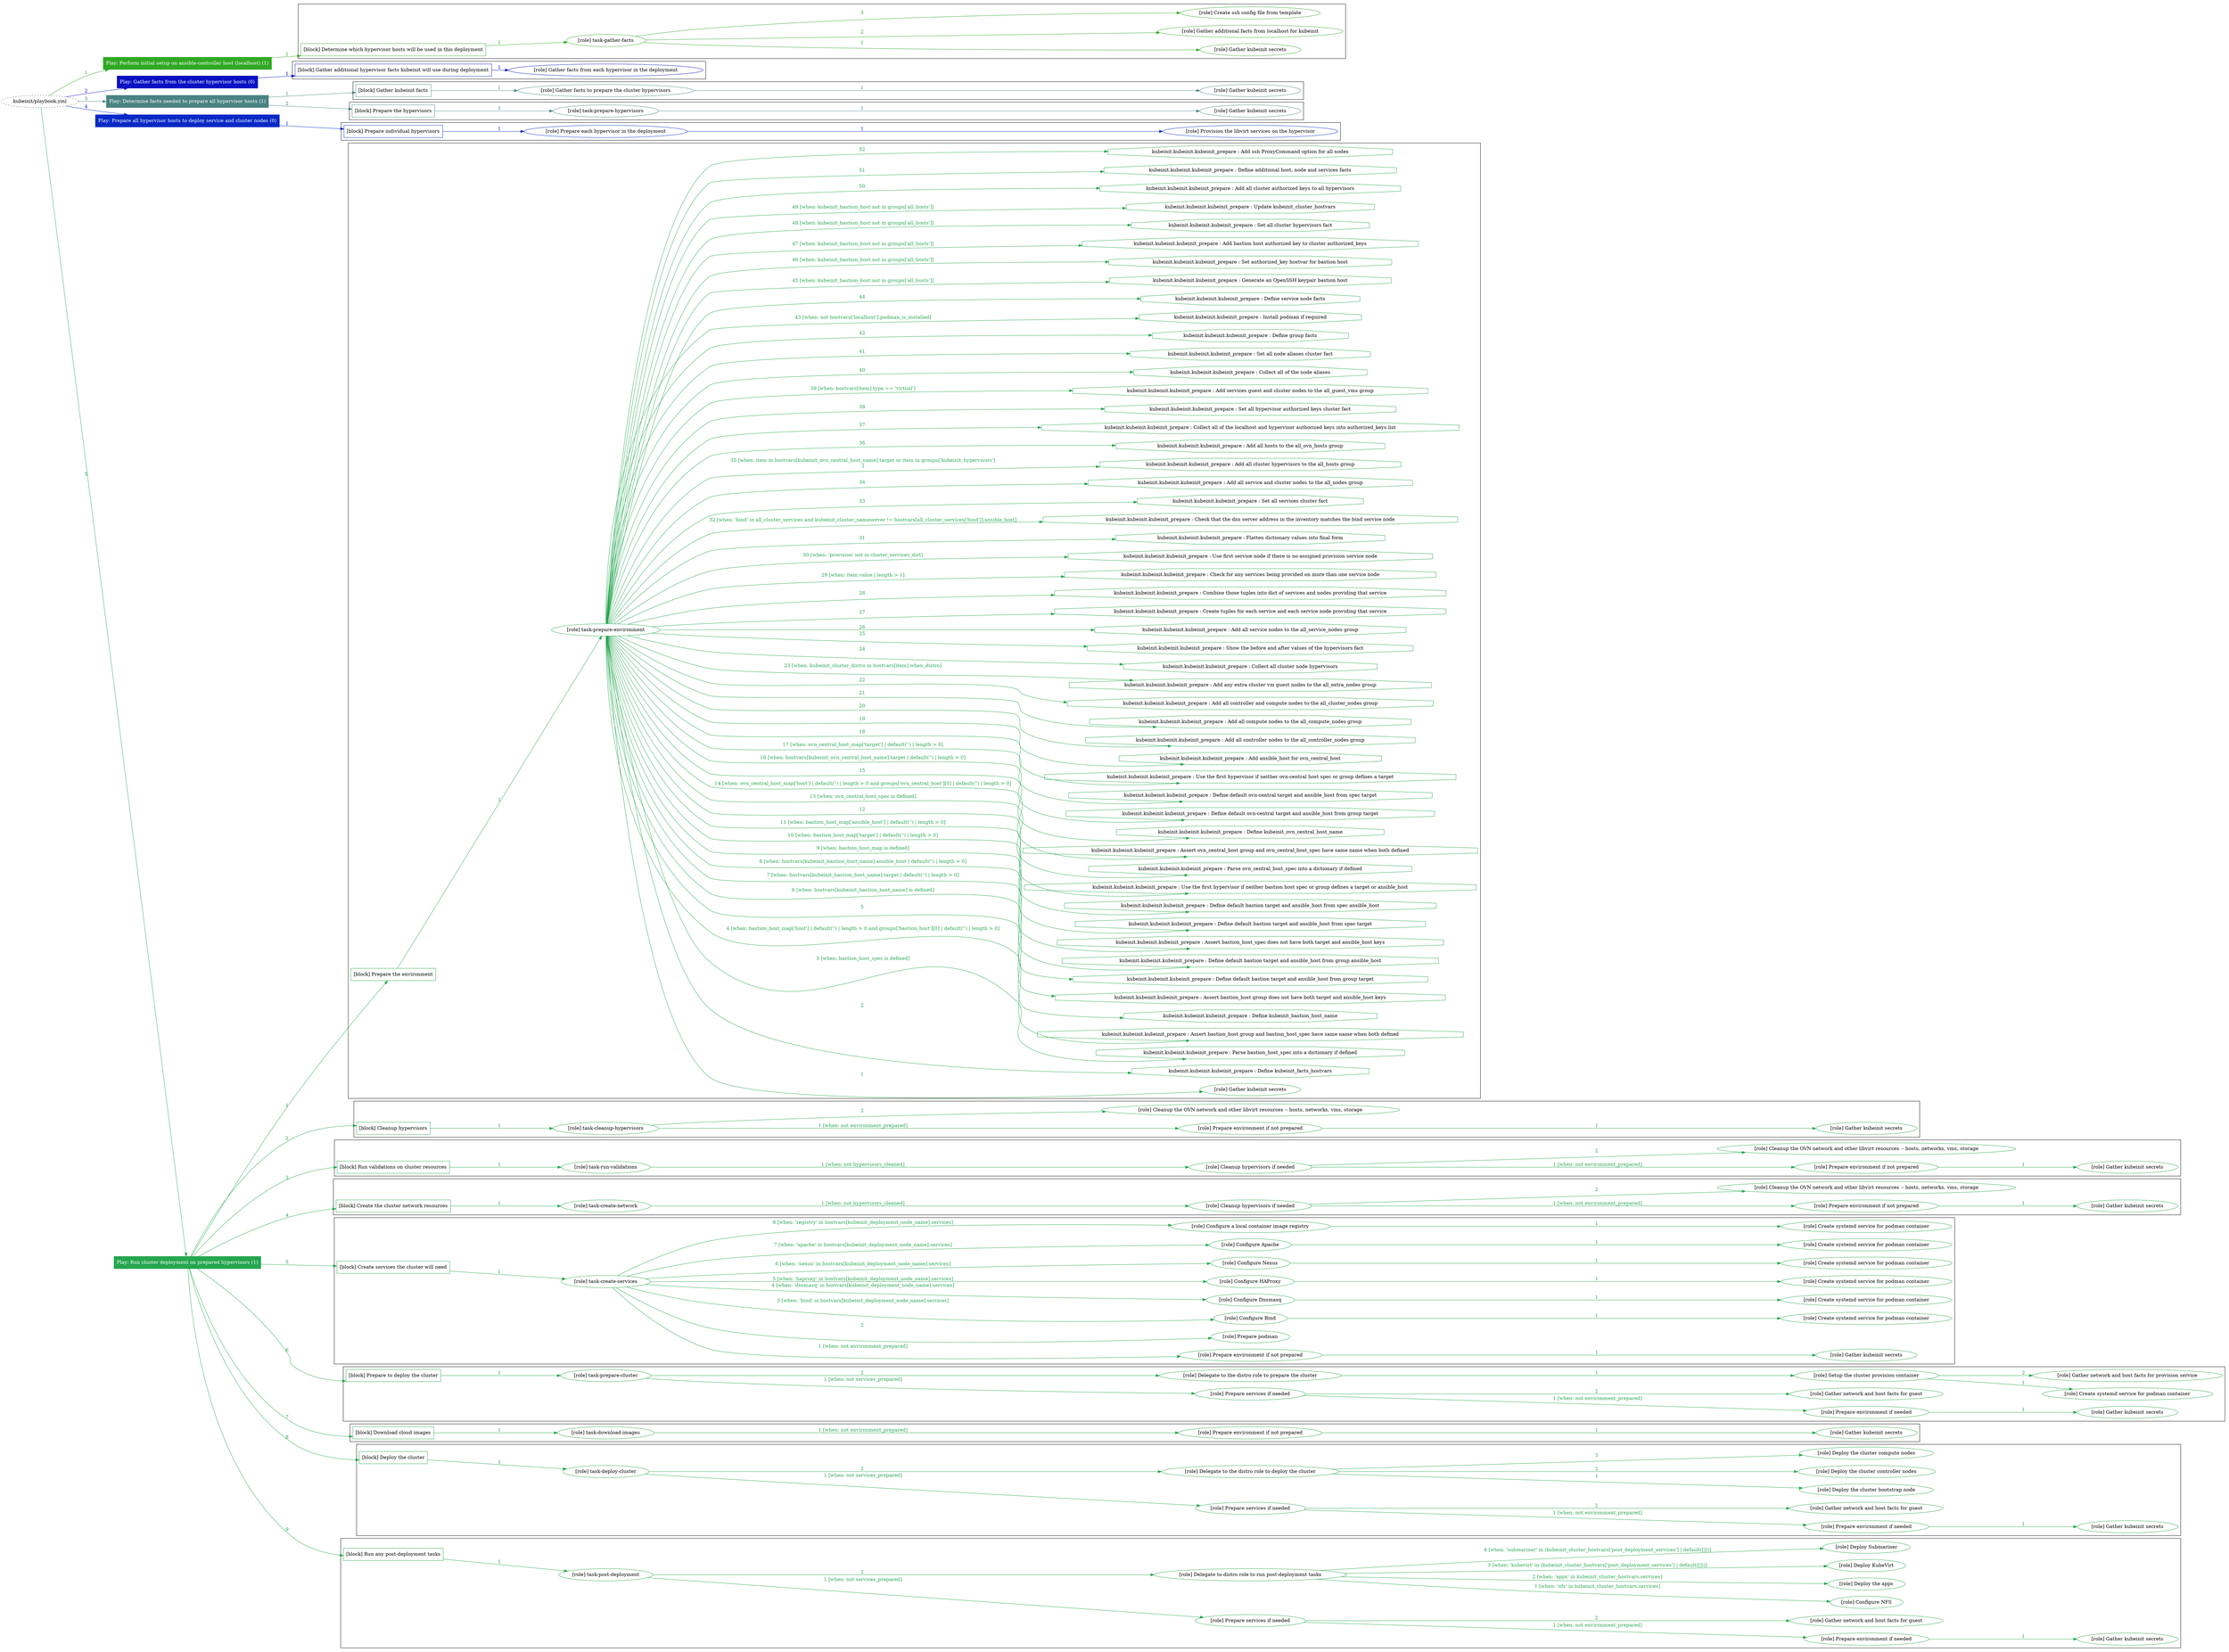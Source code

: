 digraph {
	graph [concentrate=true ordering=in rankdir=LR ratio=fill]
	edge [esep=5 sep=10]
	"kubeinit/playbook.yml" [URL="/home/runner/work/kubeinit/kubeinit/kubeinit/playbook.yml" id=playbook_094b04da style=dotted]
	"kubeinit/playbook.yml" -> play_ac64c72a [label="1 " color="#31a824" fontcolor="#31a824" id=edge_4f46d50e labeltooltip="1 " tooltip="1 "]
	subgraph "Play: Perform initial setup on ansible-controller host (localhost) (1)" {
		play_ac64c72a [label="Play: Perform initial setup on ansible-controller host (localhost) (1)" URL="/home/runner/work/kubeinit/kubeinit/kubeinit/playbook.yml" color="#31a824" fontcolor="#ffffff" id=play_ac64c72a shape=box style=filled tooltip=localhost]
		play_ac64c72a -> block_cba64332 [label=1 color="#31a824" fontcolor="#31a824" id=edge_78fb9b0d labeltooltip=1 tooltip=1]
		subgraph cluster_block_cba64332 {
			block_cba64332 [label="[block] Determine which hypervisor hosts will be used in this deployment" URL="/home/runner/work/kubeinit/kubeinit/kubeinit/playbook.yml" color="#31a824" id=block_cba64332 labeltooltip="Determine which hypervisor hosts will be used in this deployment" shape=box tooltip="Determine which hypervisor hosts will be used in this deployment"]
			block_cba64332 -> role_d2e2754e [label="1 " color="#31a824" fontcolor="#31a824" id=edge_2ee5ebfa labeltooltip="1 " tooltip="1 "]
			subgraph "task-gather-facts" {
				role_d2e2754e [label="[role] task-gather-facts" URL="/home/runner/work/kubeinit/kubeinit/kubeinit/playbook.yml" color="#31a824" id=role_d2e2754e tooltip="task-gather-facts"]
				role_d2e2754e -> role_f2b528e3 [label="1 " color="#31a824" fontcolor="#31a824" id=edge_13e21e2d labeltooltip="1 " tooltip="1 "]
				subgraph "Gather kubeinit secrets" {
					role_f2b528e3 [label="[role] Gather kubeinit secrets" URL="/home/runner/.ansible/collections/ansible_collections/kubeinit/kubeinit/roles/kubeinit_prepare/tasks/build_hypervisors_group.yml" color="#31a824" id=role_f2b528e3 tooltip="Gather kubeinit secrets"]
				}
				role_d2e2754e -> role_75efec12 [label="2 " color="#31a824" fontcolor="#31a824" id=edge_50cec309 labeltooltip="2 " tooltip="2 "]
				subgraph "Gather additional facts from localhost for kubeinit" {
					role_75efec12 [label="[role] Gather additional facts from localhost for kubeinit" URL="/home/runner/.ansible/collections/ansible_collections/kubeinit/kubeinit/roles/kubeinit_prepare/tasks/build_hypervisors_group.yml" color="#31a824" id=role_75efec12 tooltip="Gather additional facts from localhost for kubeinit"]
				}
				role_d2e2754e -> role_2607b779 [label="3 " color="#31a824" fontcolor="#31a824" id=edge_ddceb4aa labeltooltip="3 " tooltip="3 "]
				subgraph "Create ssh config file from template" {
					role_2607b779 [label="[role] Create ssh config file from template" URL="/home/runner/.ansible/collections/ansible_collections/kubeinit/kubeinit/roles/kubeinit_prepare/tasks/build_hypervisors_group.yml" color="#31a824" id=role_2607b779 tooltip="Create ssh config file from template"]
				}
			}
		}
	}
	"kubeinit/playbook.yml" -> play_a4b8ea7b [label="2 " color="#0a11c2" fontcolor="#0a11c2" id=edge_ca9ecf0a labeltooltip="2 " tooltip="2 "]
	subgraph "Play: Gather facts from the cluster hypervisor hosts (0)" {
		play_a4b8ea7b [label="Play: Gather facts from the cluster hypervisor hosts (0)" URL="/home/runner/work/kubeinit/kubeinit/kubeinit/playbook.yml" color="#0a11c2" fontcolor="#ffffff" id=play_a4b8ea7b shape=box style=filled tooltip="Play: Gather facts from the cluster hypervisor hosts (0)"]
		play_a4b8ea7b -> block_4412c4e2 [label=1 color="#0a11c2" fontcolor="#0a11c2" id=edge_cabe865e labeltooltip=1 tooltip=1]
		subgraph cluster_block_4412c4e2 {
			block_4412c4e2 [label="[block] Gather additional hypervisor facts kubeinit will use during deployment" URL="/home/runner/work/kubeinit/kubeinit/kubeinit/playbook.yml" color="#0a11c2" id=block_4412c4e2 labeltooltip="Gather additional hypervisor facts kubeinit will use during deployment" shape=box tooltip="Gather additional hypervisor facts kubeinit will use during deployment"]
			block_4412c4e2 -> role_cb9b633b [label="1 " color="#0a11c2" fontcolor="#0a11c2" id=edge_83cf5130 labeltooltip="1 " tooltip="1 "]
			subgraph "Gather facts from each hypervisor in the deployment" {
				role_cb9b633b [label="[role] Gather facts from each hypervisor in the deployment" URL="/home/runner/work/kubeinit/kubeinit/kubeinit/playbook.yml" color="#0a11c2" id=role_cb9b633b tooltip="Gather facts from each hypervisor in the deployment"]
			}
		}
	}
	"kubeinit/playbook.yml" -> play_35c38572 [label="3 " color="#498382" fontcolor="#498382" id=edge_5e3c1676 labeltooltip="3 " tooltip="3 "]
	subgraph "Play: Determine facts needed to prepare all hypervisor hosts (1)" {
		play_35c38572 [label="Play: Determine facts needed to prepare all hypervisor hosts (1)" URL="/home/runner/work/kubeinit/kubeinit/kubeinit/playbook.yml" color="#498382" fontcolor="#ffffff" id=play_35c38572 shape=box style=filled tooltip=localhost]
		play_35c38572 -> block_8bd1c815 [label=1 color="#498382" fontcolor="#498382" id=edge_daba9c5a labeltooltip=1 tooltip=1]
		subgraph cluster_block_8bd1c815 {
			block_8bd1c815 [label="[block] Gather kubeinit facts" URL="/home/runner/work/kubeinit/kubeinit/kubeinit/playbook.yml" color="#498382" id=block_8bd1c815 labeltooltip="Gather kubeinit facts" shape=box tooltip="Gather kubeinit facts"]
			block_8bd1c815 -> role_ada6858d [label="1 " color="#498382" fontcolor="#498382" id=edge_9868d553 labeltooltip="1 " tooltip="1 "]
			subgraph "Gather facts to prepare the cluster hypervisors" {
				role_ada6858d [label="[role] Gather facts to prepare the cluster hypervisors" URL="/home/runner/work/kubeinit/kubeinit/kubeinit/playbook.yml" color="#498382" id=role_ada6858d tooltip="Gather facts to prepare the cluster hypervisors"]
				role_ada6858d -> role_969636ad [label="1 " color="#498382" fontcolor="#498382" id=edge_ee93356b labeltooltip="1 " tooltip="1 "]
				subgraph "Gather kubeinit secrets" {
					role_969636ad [label="[role] Gather kubeinit secrets" URL="/home/runner/.ansible/collections/ansible_collections/kubeinit/kubeinit/roles/kubeinit_prepare/tasks/gather_kubeinit_facts.yml" color="#498382" id=role_969636ad tooltip="Gather kubeinit secrets"]
				}
			}
		}
		play_35c38572 -> block_35c42e7c [label=2 color="#498382" fontcolor="#498382" id=edge_7d8449ee labeltooltip=2 tooltip=2]
		subgraph cluster_block_35c42e7c {
			block_35c42e7c [label="[block] Prepare the hypervisors" URL="/home/runner/work/kubeinit/kubeinit/kubeinit/playbook.yml" color="#498382" id=block_35c42e7c labeltooltip="Prepare the hypervisors" shape=box tooltip="Prepare the hypervisors"]
			block_35c42e7c -> role_5a65e2bb [label="1 " color="#498382" fontcolor="#498382" id=edge_e02ddb63 labeltooltip="1 " tooltip="1 "]
			subgraph "task-prepare-hypervisors" {
				role_5a65e2bb [label="[role] task-prepare-hypervisors" URL="/home/runner/work/kubeinit/kubeinit/kubeinit/playbook.yml" color="#498382" id=role_5a65e2bb tooltip="task-prepare-hypervisors"]
				role_5a65e2bb -> role_e9e60b2c [label="1 " color="#498382" fontcolor="#498382" id=edge_d8b46925 labeltooltip="1 " tooltip="1 "]
				subgraph "Gather kubeinit secrets" {
					role_e9e60b2c [label="[role] Gather kubeinit secrets" URL="/home/runner/.ansible/collections/ansible_collections/kubeinit/kubeinit/roles/kubeinit_prepare/tasks/gather_kubeinit_facts.yml" color="#498382" id=role_e9e60b2c tooltip="Gather kubeinit secrets"]
				}
			}
		}
	}
	"kubeinit/playbook.yml" -> play_2f1eb782 [label="4 " color="#0729c5" fontcolor="#0729c5" id=edge_1ff2e314 labeltooltip="4 " tooltip="4 "]
	subgraph "Play: Prepare all hypervisor hosts to deploy service and cluster nodes (0)" {
		play_2f1eb782 [label="Play: Prepare all hypervisor hosts to deploy service and cluster nodes (0)" URL="/home/runner/work/kubeinit/kubeinit/kubeinit/playbook.yml" color="#0729c5" fontcolor="#ffffff" id=play_2f1eb782 shape=box style=filled tooltip="Play: Prepare all hypervisor hosts to deploy service and cluster nodes (0)"]
		play_2f1eb782 -> block_d59bd8d7 [label=1 color="#0729c5" fontcolor="#0729c5" id=edge_18648303 labeltooltip=1 tooltip=1]
		subgraph cluster_block_d59bd8d7 {
			block_d59bd8d7 [label="[block] Prepare individual hypervisors" URL="/home/runner/work/kubeinit/kubeinit/kubeinit/playbook.yml" color="#0729c5" id=block_d59bd8d7 labeltooltip="Prepare individual hypervisors" shape=box tooltip="Prepare individual hypervisors"]
			block_d59bd8d7 -> role_8ddca8d3 [label="1 " color="#0729c5" fontcolor="#0729c5" id=edge_21019f0d labeltooltip="1 " tooltip="1 "]
			subgraph "Prepare each hypervisor in the deployment" {
				role_8ddca8d3 [label="[role] Prepare each hypervisor in the deployment" URL="/home/runner/work/kubeinit/kubeinit/kubeinit/playbook.yml" color="#0729c5" id=role_8ddca8d3 tooltip="Prepare each hypervisor in the deployment"]
				role_8ddca8d3 -> role_5e67b963 [label="1 " color="#0729c5" fontcolor="#0729c5" id=edge_b09f31ee labeltooltip="1 " tooltip="1 "]
				subgraph "Provision the libvirt services on the hypervisor" {
					role_5e67b963 [label="[role] Provision the libvirt services on the hypervisor" URL="/home/runner/.ansible/collections/ansible_collections/kubeinit/kubeinit/roles/kubeinit_prepare/tasks/prepare_hypervisor.yml" color="#0729c5" id=role_5e67b963 tooltip="Provision the libvirt services on the hypervisor"]
				}
			}
		}
	}
	"kubeinit/playbook.yml" -> play_a380da9a [label="5 " color="#26a64f" fontcolor="#26a64f" id=edge_040dacf0 labeltooltip="5 " tooltip="5 "]
	subgraph "Play: Run cluster deployment on prepared hypervisors (1)" {
		play_a380da9a [label="Play: Run cluster deployment on prepared hypervisors (1)" URL="/home/runner/work/kubeinit/kubeinit/kubeinit/playbook.yml" color="#26a64f" fontcolor="#ffffff" id=play_a380da9a shape=box style=filled tooltip=localhost]
		play_a380da9a -> block_249a7e48 [label=1 color="#26a64f" fontcolor="#26a64f" id=edge_e1682206 labeltooltip=1 tooltip=1]
		subgraph cluster_block_249a7e48 {
			block_249a7e48 [label="[block] Prepare the environment" URL="/home/runner/work/kubeinit/kubeinit/kubeinit/playbook.yml" color="#26a64f" id=block_249a7e48 labeltooltip="Prepare the environment" shape=box tooltip="Prepare the environment"]
			block_249a7e48 -> role_ed388fd7 [label="1 " color="#26a64f" fontcolor="#26a64f" id=edge_836fb7d3 labeltooltip="1 " tooltip="1 "]
			subgraph "task-prepare-environment" {
				role_ed388fd7 [label="[role] task-prepare-environment" URL="/home/runner/work/kubeinit/kubeinit/kubeinit/playbook.yml" color="#26a64f" id=role_ed388fd7 tooltip="task-prepare-environment"]
				role_ed388fd7 -> role_c88645b0 [label="1 " color="#26a64f" fontcolor="#26a64f" id=edge_661bbda9 labeltooltip="1 " tooltip="1 "]
				subgraph "Gather kubeinit secrets" {
					role_c88645b0 [label="[role] Gather kubeinit secrets" URL="/home/runner/.ansible/collections/ansible_collections/kubeinit/kubeinit/roles/kubeinit_prepare/tasks/gather_kubeinit_facts.yml" color="#26a64f" id=role_c88645b0 tooltip="Gather kubeinit secrets"]
				}
				task_b0edf48b [label="kubeinit.kubeinit.kubeinit_prepare : Define kubeinit_facts_hostvars" URL="/home/runner/.ansible/collections/ansible_collections/kubeinit/kubeinit/roles/kubeinit_prepare/tasks/main.yml" color="#26a64f" id=task_b0edf48b shape=octagon tooltip="kubeinit.kubeinit.kubeinit_prepare : Define kubeinit_facts_hostvars"]
				role_ed388fd7 -> task_b0edf48b [label="2 " color="#26a64f" fontcolor="#26a64f" id=edge_762a9f4b labeltooltip="2 " tooltip="2 "]
				task_2ecfa200 [label="kubeinit.kubeinit.kubeinit_prepare : Parse bastion_host_spec into a dictionary if defined" URL="/home/runner/.ansible/collections/ansible_collections/kubeinit/kubeinit/roles/kubeinit_prepare/tasks/main.yml" color="#26a64f" id=task_2ecfa200 shape=octagon tooltip="kubeinit.kubeinit.kubeinit_prepare : Parse bastion_host_spec into a dictionary if defined"]
				role_ed388fd7 -> task_2ecfa200 [label="3 [when: bastion_host_spec is defined]" color="#26a64f" fontcolor="#26a64f" id=edge_6e9258c5 labeltooltip="3 [when: bastion_host_spec is defined]" tooltip="3 [when: bastion_host_spec is defined]"]
				task_b08c3a07 [label="kubeinit.kubeinit.kubeinit_prepare : Assert bastion_host group and bastion_host_spec have same name when both defined" URL="/home/runner/.ansible/collections/ansible_collections/kubeinit/kubeinit/roles/kubeinit_prepare/tasks/main.yml" color="#26a64f" id=task_b08c3a07 shape=octagon tooltip="kubeinit.kubeinit.kubeinit_prepare : Assert bastion_host group and bastion_host_spec have same name when both defined"]
				role_ed388fd7 -> task_b08c3a07 [label="4 [when: bastion_host_map['host'] | default('') | length > 0 and groups['bastion_host'][0] | default('') | length > 0]" color="#26a64f" fontcolor="#26a64f" id=edge_7a92beb6 labeltooltip="4 [when: bastion_host_map['host'] | default('') | length > 0 and groups['bastion_host'][0] | default('') | length > 0]" tooltip="4 [when: bastion_host_map['host'] | default('') | length > 0 and groups['bastion_host'][0] | default('') | length > 0]"]
				task_6038c3e6 [label="kubeinit.kubeinit.kubeinit_prepare : Define kubeinit_bastion_host_name" URL="/home/runner/.ansible/collections/ansible_collections/kubeinit/kubeinit/roles/kubeinit_prepare/tasks/main.yml" color="#26a64f" id=task_6038c3e6 shape=octagon tooltip="kubeinit.kubeinit.kubeinit_prepare : Define kubeinit_bastion_host_name"]
				role_ed388fd7 -> task_6038c3e6 [label="5 " color="#26a64f" fontcolor="#26a64f" id=edge_3408238c labeltooltip="5 " tooltip="5 "]
				task_ba390269 [label="kubeinit.kubeinit.kubeinit_prepare : Assert bastion_host group does not have both target and ansible_host keys" URL="/home/runner/.ansible/collections/ansible_collections/kubeinit/kubeinit/roles/kubeinit_prepare/tasks/main.yml" color="#26a64f" id=task_ba390269 shape=octagon tooltip="kubeinit.kubeinit.kubeinit_prepare : Assert bastion_host group does not have both target and ansible_host keys"]
				role_ed388fd7 -> task_ba390269 [label="6 [when: hostvars[kubeinit_bastion_host_name] is defined]" color="#26a64f" fontcolor="#26a64f" id=edge_201db14f labeltooltip="6 [when: hostvars[kubeinit_bastion_host_name] is defined]" tooltip="6 [when: hostvars[kubeinit_bastion_host_name] is defined]"]
				task_15a986eb [label="kubeinit.kubeinit.kubeinit_prepare : Define default bastion target and ansible_host from group target" URL="/home/runner/.ansible/collections/ansible_collections/kubeinit/kubeinit/roles/kubeinit_prepare/tasks/main.yml" color="#26a64f" id=task_15a986eb shape=octagon tooltip="kubeinit.kubeinit.kubeinit_prepare : Define default bastion target and ansible_host from group target"]
				role_ed388fd7 -> task_15a986eb [label="7 [when: hostvars[kubeinit_bastion_host_name].target | default('') | length > 0]" color="#26a64f" fontcolor="#26a64f" id=edge_cb28e247 labeltooltip="7 [when: hostvars[kubeinit_bastion_host_name].target | default('') | length > 0]" tooltip="7 [when: hostvars[kubeinit_bastion_host_name].target | default('') | length > 0]"]
				task_825f83a3 [label="kubeinit.kubeinit.kubeinit_prepare : Define default bastion target and ansible_host from group ansible_host" URL="/home/runner/.ansible/collections/ansible_collections/kubeinit/kubeinit/roles/kubeinit_prepare/tasks/main.yml" color="#26a64f" id=task_825f83a3 shape=octagon tooltip="kubeinit.kubeinit.kubeinit_prepare : Define default bastion target and ansible_host from group ansible_host"]
				role_ed388fd7 -> task_825f83a3 [label="8 [when: hostvars[kubeinit_bastion_host_name].ansible_host | default('') | length > 0]" color="#26a64f" fontcolor="#26a64f" id=edge_ae7c1e8c labeltooltip="8 [when: hostvars[kubeinit_bastion_host_name].ansible_host | default('') | length > 0]" tooltip="8 [when: hostvars[kubeinit_bastion_host_name].ansible_host | default('') | length > 0]"]
				task_242b1779 [label="kubeinit.kubeinit.kubeinit_prepare : Assert bastion_host_spec does not have both target and ansible_host keys" URL="/home/runner/.ansible/collections/ansible_collections/kubeinit/kubeinit/roles/kubeinit_prepare/tasks/main.yml" color="#26a64f" id=task_242b1779 shape=octagon tooltip="kubeinit.kubeinit.kubeinit_prepare : Assert bastion_host_spec does not have both target and ansible_host keys"]
				role_ed388fd7 -> task_242b1779 [label="9 [when: bastion_host_map is defined]" color="#26a64f" fontcolor="#26a64f" id=edge_8725af47 labeltooltip="9 [when: bastion_host_map is defined]" tooltip="9 [when: bastion_host_map is defined]"]
				task_fa7517bf [label="kubeinit.kubeinit.kubeinit_prepare : Define default bastion target and ansible_host from spec target" URL="/home/runner/.ansible/collections/ansible_collections/kubeinit/kubeinit/roles/kubeinit_prepare/tasks/main.yml" color="#26a64f" id=task_fa7517bf shape=octagon tooltip="kubeinit.kubeinit.kubeinit_prepare : Define default bastion target and ansible_host from spec target"]
				role_ed388fd7 -> task_fa7517bf [label="10 [when: bastion_host_map['target'] | default('') | length > 0]" color="#26a64f" fontcolor="#26a64f" id=edge_45e80281 labeltooltip="10 [when: bastion_host_map['target'] | default('') | length > 0]" tooltip="10 [when: bastion_host_map['target'] | default('') | length > 0]"]
				task_019056c3 [label="kubeinit.kubeinit.kubeinit_prepare : Define default bastion target and ansible_host from spec ansible_host" URL="/home/runner/.ansible/collections/ansible_collections/kubeinit/kubeinit/roles/kubeinit_prepare/tasks/main.yml" color="#26a64f" id=task_019056c3 shape=octagon tooltip="kubeinit.kubeinit.kubeinit_prepare : Define default bastion target and ansible_host from spec ansible_host"]
				role_ed388fd7 -> task_019056c3 [label="11 [when: bastion_host_map['ansible_host'] | default('') | length > 0]" color="#26a64f" fontcolor="#26a64f" id=edge_0c3cd3f2 labeltooltip="11 [when: bastion_host_map['ansible_host'] | default('') | length > 0]" tooltip="11 [when: bastion_host_map['ansible_host'] | default('') | length > 0]"]
				task_ad42934a [label="kubeinit.kubeinit.kubeinit_prepare : Use the first hypervisor if neither bastion host spec or group defines a target or ansible_host" URL="/home/runner/.ansible/collections/ansible_collections/kubeinit/kubeinit/roles/kubeinit_prepare/tasks/main.yml" color="#26a64f" id=task_ad42934a shape=octagon tooltip="kubeinit.kubeinit.kubeinit_prepare : Use the first hypervisor if neither bastion host spec or group defines a target or ansible_host"]
				role_ed388fd7 -> task_ad42934a [label="12 " color="#26a64f" fontcolor="#26a64f" id=edge_f4a65219 labeltooltip="12 " tooltip="12 "]
				task_2303bb47 [label="kubeinit.kubeinit.kubeinit_prepare : Parse ovn_central_host_spec into a dictionary if defined" URL="/home/runner/.ansible/collections/ansible_collections/kubeinit/kubeinit/roles/kubeinit_prepare/tasks/main.yml" color="#26a64f" id=task_2303bb47 shape=octagon tooltip="kubeinit.kubeinit.kubeinit_prepare : Parse ovn_central_host_spec into a dictionary if defined"]
				role_ed388fd7 -> task_2303bb47 [label="13 [when: ovn_central_host_spec is defined]" color="#26a64f" fontcolor="#26a64f" id=edge_64a263d2 labeltooltip="13 [when: ovn_central_host_spec is defined]" tooltip="13 [when: ovn_central_host_spec is defined]"]
				task_1a19b1da [label="kubeinit.kubeinit.kubeinit_prepare : Assert ovn_central_host group and ovn_central_host_spec have same name when both defined" URL="/home/runner/.ansible/collections/ansible_collections/kubeinit/kubeinit/roles/kubeinit_prepare/tasks/main.yml" color="#26a64f" id=task_1a19b1da shape=octagon tooltip="kubeinit.kubeinit.kubeinit_prepare : Assert ovn_central_host group and ovn_central_host_spec have same name when both defined"]
				role_ed388fd7 -> task_1a19b1da [label="14 [when: ovn_central_host_map['host'] | default('') | length > 0 and groups['ovn_central_host'][0] | default('') | length > 0]" color="#26a64f" fontcolor="#26a64f" id=edge_5feadfe1 labeltooltip="14 [when: ovn_central_host_map['host'] | default('') | length > 0 and groups['ovn_central_host'][0] | default('') | length > 0]" tooltip="14 [when: ovn_central_host_map['host'] | default('') | length > 0 and groups['ovn_central_host'][0] | default('') | length > 0]"]
				task_53813d50 [label="kubeinit.kubeinit.kubeinit_prepare : Define kubeinit_ovn_central_host_name" URL="/home/runner/.ansible/collections/ansible_collections/kubeinit/kubeinit/roles/kubeinit_prepare/tasks/main.yml" color="#26a64f" id=task_53813d50 shape=octagon tooltip="kubeinit.kubeinit.kubeinit_prepare : Define kubeinit_ovn_central_host_name"]
				role_ed388fd7 -> task_53813d50 [label="15 " color="#26a64f" fontcolor="#26a64f" id=edge_b54bd53d labeltooltip="15 " tooltip="15 "]
				task_ddfb3622 [label="kubeinit.kubeinit.kubeinit_prepare : Define default ovn-central target and ansible_host from group target" URL="/home/runner/.ansible/collections/ansible_collections/kubeinit/kubeinit/roles/kubeinit_prepare/tasks/main.yml" color="#26a64f" id=task_ddfb3622 shape=octagon tooltip="kubeinit.kubeinit.kubeinit_prepare : Define default ovn-central target and ansible_host from group target"]
				role_ed388fd7 -> task_ddfb3622 [label="16 [when: hostvars[kubeinit_ovn_central_host_name].target | default('') | length > 0]" color="#26a64f" fontcolor="#26a64f" id=edge_511fac28 labeltooltip="16 [when: hostvars[kubeinit_ovn_central_host_name].target | default('') | length > 0]" tooltip="16 [when: hostvars[kubeinit_ovn_central_host_name].target | default('') | length > 0]"]
				task_545645d8 [label="kubeinit.kubeinit.kubeinit_prepare : Define default ovn-central target and ansible_host from spec target" URL="/home/runner/.ansible/collections/ansible_collections/kubeinit/kubeinit/roles/kubeinit_prepare/tasks/main.yml" color="#26a64f" id=task_545645d8 shape=octagon tooltip="kubeinit.kubeinit.kubeinit_prepare : Define default ovn-central target and ansible_host from spec target"]
				role_ed388fd7 -> task_545645d8 [label="17 [when: ovn_central_host_map['target'] | default('') | length > 0]" color="#26a64f" fontcolor="#26a64f" id=edge_470424ee labeltooltip="17 [when: ovn_central_host_map['target'] | default('') | length > 0]" tooltip="17 [when: ovn_central_host_map['target'] | default('') | length > 0]"]
				task_22676250 [label="kubeinit.kubeinit.kubeinit_prepare : Use the first hypervisor if neither ovn-central host spec or group defines a target" URL="/home/runner/.ansible/collections/ansible_collections/kubeinit/kubeinit/roles/kubeinit_prepare/tasks/main.yml" color="#26a64f" id=task_22676250 shape=octagon tooltip="kubeinit.kubeinit.kubeinit_prepare : Use the first hypervisor if neither ovn-central host spec or group defines a target"]
				role_ed388fd7 -> task_22676250 [label="18 " color="#26a64f" fontcolor="#26a64f" id=edge_6e85bb35 labeltooltip="18 " tooltip="18 "]
				task_f64d26be [label="kubeinit.kubeinit.kubeinit_prepare : Add ansible_host for ovn_central_host" URL="/home/runner/.ansible/collections/ansible_collections/kubeinit/kubeinit/roles/kubeinit_prepare/tasks/main.yml" color="#26a64f" id=task_f64d26be shape=octagon tooltip="kubeinit.kubeinit.kubeinit_prepare : Add ansible_host for ovn_central_host"]
				role_ed388fd7 -> task_f64d26be [label="19 " color="#26a64f" fontcolor="#26a64f" id=edge_5b073b7d labeltooltip="19 " tooltip="19 "]
				task_d0a3a825 [label="kubeinit.kubeinit.kubeinit_prepare : Add all controller nodes to the all_controller_nodes group" URL="/home/runner/.ansible/collections/ansible_collections/kubeinit/kubeinit/roles/kubeinit_prepare/tasks/prepare_groups.yml" color="#26a64f" id=task_d0a3a825 shape=octagon tooltip="kubeinit.kubeinit.kubeinit_prepare : Add all controller nodes to the all_controller_nodes group"]
				role_ed388fd7 -> task_d0a3a825 [label="20 " color="#26a64f" fontcolor="#26a64f" id=edge_9a647f5f labeltooltip="20 " tooltip="20 "]
				task_ea69d3fd [label="kubeinit.kubeinit.kubeinit_prepare : Add all compute nodes to the all_compute_nodes group" URL="/home/runner/.ansible/collections/ansible_collections/kubeinit/kubeinit/roles/kubeinit_prepare/tasks/prepare_groups.yml" color="#26a64f" id=task_ea69d3fd shape=octagon tooltip="kubeinit.kubeinit.kubeinit_prepare : Add all compute nodes to the all_compute_nodes group"]
				role_ed388fd7 -> task_ea69d3fd [label="21 " color="#26a64f" fontcolor="#26a64f" id=edge_10b79448 labeltooltip="21 " tooltip="21 "]
				task_66364cdd [label="kubeinit.kubeinit.kubeinit_prepare : Add all controller and compute nodes to the all_cluster_nodes group" URL="/home/runner/.ansible/collections/ansible_collections/kubeinit/kubeinit/roles/kubeinit_prepare/tasks/prepare_groups.yml" color="#26a64f" id=task_66364cdd shape=octagon tooltip="kubeinit.kubeinit.kubeinit_prepare : Add all controller and compute nodes to the all_cluster_nodes group"]
				role_ed388fd7 -> task_66364cdd [label="22 " color="#26a64f" fontcolor="#26a64f" id=edge_f7b93e50 labeltooltip="22 " tooltip="22 "]
				task_805c34a8 [label="kubeinit.kubeinit.kubeinit_prepare : Add any extra cluster vm guest nodes to the all_extra_nodes group" URL="/home/runner/.ansible/collections/ansible_collections/kubeinit/kubeinit/roles/kubeinit_prepare/tasks/prepare_groups.yml" color="#26a64f" id=task_805c34a8 shape=octagon tooltip="kubeinit.kubeinit.kubeinit_prepare : Add any extra cluster vm guest nodes to the all_extra_nodes group"]
				role_ed388fd7 -> task_805c34a8 [label="23 [when: kubeinit_cluster_distro in hostvars[item].when_distro]" color="#26a64f" fontcolor="#26a64f" id=edge_25397fb2 labeltooltip="23 [when: kubeinit_cluster_distro in hostvars[item].when_distro]" tooltip="23 [when: kubeinit_cluster_distro in hostvars[item].when_distro]"]
				task_313a5666 [label="kubeinit.kubeinit.kubeinit_prepare : Collect all cluster node hypervisors" URL="/home/runner/.ansible/collections/ansible_collections/kubeinit/kubeinit/roles/kubeinit_prepare/tasks/prepare_groups.yml" color="#26a64f" id=task_313a5666 shape=octagon tooltip="kubeinit.kubeinit.kubeinit_prepare : Collect all cluster node hypervisors"]
				role_ed388fd7 -> task_313a5666 [label="24 " color="#26a64f" fontcolor="#26a64f" id=edge_aa1f3508 labeltooltip="24 " tooltip="24 "]
				task_78a3f215 [label="kubeinit.kubeinit.kubeinit_prepare : Show the before and after values of the hypervisors fact" URL="/home/runner/.ansible/collections/ansible_collections/kubeinit/kubeinit/roles/kubeinit_prepare/tasks/prepare_groups.yml" color="#26a64f" id=task_78a3f215 shape=octagon tooltip="kubeinit.kubeinit.kubeinit_prepare : Show the before and after values of the hypervisors fact"]
				role_ed388fd7 -> task_78a3f215 [label="25 " color="#26a64f" fontcolor="#26a64f" id=edge_667ae0b3 labeltooltip="25 " tooltip="25 "]
				task_43432b8a [label="kubeinit.kubeinit.kubeinit_prepare : Add all service nodes to the all_service_nodes group" URL="/home/runner/.ansible/collections/ansible_collections/kubeinit/kubeinit/roles/kubeinit_prepare/tasks/prepare_groups.yml" color="#26a64f" id=task_43432b8a shape=octagon tooltip="kubeinit.kubeinit.kubeinit_prepare : Add all service nodes to the all_service_nodes group"]
				role_ed388fd7 -> task_43432b8a [label="26 " color="#26a64f" fontcolor="#26a64f" id=edge_dde6c7dc labeltooltip="26 " tooltip="26 "]
				task_167c1373 [label="kubeinit.kubeinit.kubeinit_prepare : Create tuples for each service and each service node providing that service" URL="/home/runner/.ansible/collections/ansible_collections/kubeinit/kubeinit/roles/kubeinit_prepare/tasks/prepare_groups.yml" color="#26a64f" id=task_167c1373 shape=octagon tooltip="kubeinit.kubeinit.kubeinit_prepare : Create tuples for each service and each service node providing that service"]
				role_ed388fd7 -> task_167c1373 [label="27 " color="#26a64f" fontcolor="#26a64f" id=edge_ec7c942a labeltooltip="27 " tooltip="27 "]
				task_5f237050 [label="kubeinit.kubeinit.kubeinit_prepare : Combine those tuples into dict of services and nodes providing that service" URL="/home/runner/.ansible/collections/ansible_collections/kubeinit/kubeinit/roles/kubeinit_prepare/tasks/prepare_groups.yml" color="#26a64f" id=task_5f237050 shape=octagon tooltip="kubeinit.kubeinit.kubeinit_prepare : Combine those tuples into dict of services and nodes providing that service"]
				role_ed388fd7 -> task_5f237050 [label="28 " color="#26a64f" fontcolor="#26a64f" id=edge_ba20a958 labeltooltip="28 " tooltip="28 "]
				task_957c61ca [label="kubeinit.kubeinit.kubeinit_prepare : Check for any services being provided on more than one service node" URL="/home/runner/.ansible/collections/ansible_collections/kubeinit/kubeinit/roles/kubeinit_prepare/tasks/prepare_groups.yml" color="#26a64f" id=task_957c61ca shape=octagon tooltip="kubeinit.kubeinit.kubeinit_prepare : Check for any services being provided on more than one service node"]
				role_ed388fd7 -> task_957c61ca [label="29 [when: item.value | length > 1]" color="#26a64f" fontcolor="#26a64f" id=edge_489b0649 labeltooltip="29 [when: item.value | length > 1]" tooltip="29 [when: item.value | length > 1]"]
				task_1e144dfa [label="kubeinit.kubeinit.kubeinit_prepare : Use first service node if there is no assigned provision service node" URL="/home/runner/.ansible/collections/ansible_collections/kubeinit/kubeinit/roles/kubeinit_prepare/tasks/prepare_groups.yml" color="#26a64f" id=task_1e144dfa shape=octagon tooltip="kubeinit.kubeinit.kubeinit_prepare : Use first service node if there is no assigned provision service node"]
				role_ed388fd7 -> task_1e144dfa [label="30 [when: 'provision' not in cluster_services_dict]" color="#26a64f" fontcolor="#26a64f" id=edge_0abf67db labeltooltip="30 [when: 'provision' not in cluster_services_dict]" tooltip="30 [when: 'provision' not in cluster_services_dict]"]
				task_168e6e43 [label="kubeinit.kubeinit.kubeinit_prepare : Flatten dictionary values into final form" URL="/home/runner/.ansible/collections/ansible_collections/kubeinit/kubeinit/roles/kubeinit_prepare/tasks/prepare_groups.yml" color="#26a64f" id=task_168e6e43 shape=octagon tooltip="kubeinit.kubeinit.kubeinit_prepare : Flatten dictionary values into final form"]
				role_ed388fd7 -> task_168e6e43 [label="31 " color="#26a64f" fontcolor="#26a64f" id=edge_4d8811c0 labeltooltip="31 " tooltip="31 "]
				task_b030bc26 [label="kubeinit.kubeinit.kubeinit_prepare : Check that the dns server address in the inventory matches the bind service node" URL="/home/runner/.ansible/collections/ansible_collections/kubeinit/kubeinit/roles/kubeinit_prepare/tasks/prepare_groups.yml" color="#26a64f" id=task_b030bc26 shape=octagon tooltip="kubeinit.kubeinit.kubeinit_prepare : Check that the dns server address in the inventory matches the bind service node"]
				role_ed388fd7 -> task_b030bc26 [label="32 [when: 'bind' in all_cluster_services and kubeinit_cluster_nameserver != hostvars[all_cluster_services['bind']].ansible_host]" color="#26a64f" fontcolor="#26a64f" id=edge_facafab7 labeltooltip="32 [when: 'bind' in all_cluster_services and kubeinit_cluster_nameserver != hostvars[all_cluster_services['bind']].ansible_host]" tooltip="32 [when: 'bind' in all_cluster_services and kubeinit_cluster_nameserver != hostvars[all_cluster_services['bind']].ansible_host]"]
				task_80afc362 [label="kubeinit.kubeinit.kubeinit_prepare : Set all services cluster fact" URL="/home/runner/.ansible/collections/ansible_collections/kubeinit/kubeinit/roles/kubeinit_prepare/tasks/prepare_groups.yml" color="#26a64f" id=task_80afc362 shape=octagon tooltip="kubeinit.kubeinit.kubeinit_prepare : Set all services cluster fact"]
				role_ed388fd7 -> task_80afc362 [label="33 " color="#26a64f" fontcolor="#26a64f" id=edge_fa49e965 labeltooltip="33 " tooltip="33 "]
				task_5d2a7c29 [label="kubeinit.kubeinit.kubeinit_prepare : Add all service and cluster nodes to the all_nodes group" URL="/home/runner/.ansible/collections/ansible_collections/kubeinit/kubeinit/roles/kubeinit_prepare/tasks/prepare_groups.yml" color="#26a64f" id=task_5d2a7c29 shape=octagon tooltip="kubeinit.kubeinit.kubeinit_prepare : Add all service and cluster nodes to the all_nodes group"]
				role_ed388fd7 -> task_5d2a7c29 [label="34 " color="#26a64f" fontcolor="#26a64f" id=edge_26fd9f6a labeltooltip="34 " tooltip="34 "]
				task_fd76cc33 [label="kubeinit.kubeinit.kubeinit_prepare : Add all cluster hypervisors to the all_hosts group" URL="/home/runner/.ansible/collections/ansible_collections/kubeinit/kubeinit/roles/kubeinit_prepare/tasks/prepare_groups.yml" color="#26a64f" id=task_fd76cc33 shape=octagon tooltip="kubeinit.kubeinit.kubeinit_prepare : Add all cluster hypervisors to the all_hosts group"]
				role_ed388fd7 -> task_fd76cc33 [label="35 [when: item in hostvars[kubeinit_ovn_central_host_name].target or item in groups['kubeinit_hypervisors']
]" color="#26a64f" fontcolor="#26a64f" id=edge_a446ce90 labeltooltip="35 [when: item in hostvars[kubeinit_ovn_central_host_name].target or item in groups['kubeinit_hypervisors']
]" tooltip="35 [when: item in hostvars[kubeinit_ovn_central_host_name].target or item in groups['kubeinit_hypervisors']
]"]
				task_076bfdd8 [label="kubeinit.kubeinit.kubeinit_prepare : Add all hosts to the all_ovn_hosts group" URL="/home/runner/.ansible/collections/ansible_collections/kubeinit/kubeinit/roles/kubeinit_prepare/tasks/prepare_groups.yml" color="#26a64f" id=task_076bfdd8 shape=octagon tooltip="kubeinit.kubeinit.kubeinit_prepare : Add all hosts to the all_ovn_hosts group"]
				role_ed388fd7 -> task_076bfdd8 [label="36 " color="#26a64f" fontcolor="#26a64f" id=edge_26d23ac8 labeltooltip="36 " tooltip="36 "]
				task_d5d9c9d6 [label="kubeinit.kubeinit.kubeinit_prepare : Collect all of the localhost and hypervisor authorized keys into authorized_keys list" URL="/home/runner/.ansible/collections/ansible_collections/kubeinit/kubeinit/roles/kubeinit_prepare/tasks/prepare_groups.yml" color="#26a64f" id=task_d5d9c9d6 shape=octagon tooltip="kubeinit.kubeinit.kubeinit_prepare : Collect all of the localhost and hypervisor authorized keys into authorized_keys list"]
				role_ed388fd7 -> task_d5d9c9d6 [label="37 " color="#26a64f" fontcolor="#26a64f" id=edge_0b90dd8f labeltooltip="37 " tooltip="37 "]
				task_47a0255b [label="kubeinit.kubeinit.kubeinit_prepare : Set all hypervisor authorized keys cluster fact" URL="/home/runner/.ansible/collections/ansible_collections/kubeinit/kubeinit/roles/kubeinit_prepare/tasks/prepare_groups.yml" color="#26a64f" id=task_47a0255b shape=octagon tooltip="kubeinit.kubeinit.kubeinit_prepare : Set all hypervisor authorized keys cluster fact"]
				role_ed388fd7 -> task_47a0255b [label="38 " color="#26a64f" fontcolor="#26a64f" id=edge_a2ea9b1d labeltooltip="38 " tooltip="38 "]
				task_22e7caa0 [label="kubeinit.kubeinit.kubeinit_prepare : Add services guest and cluster nodes to the all_guest_vms group" URL="/home/runner/.ansible/collections/ansible_collections/kubeinit/kubeinit/roles/kubeinit_prepare/tasks/prepare_groups.yml" color="#26a64f" id=task_22e7caa0 shape=octagon tooltip="kubeinit.kubeinit.kubeinit_prepare : Add services guest and cluster nodes to the all_guest_vms group"]
				role_ed388fd7 -> task_22e7caa0 [label="39 [when: hostvars[item].type == 'virtual']" color="#26a64f" fontcolor="#26a64f" id=edge_81c4eff3 labeltooltip="39 [when: hostvars[item].type == 'virtual']" tooltip="39 [when: hostvars[item].type == 'virtual']"]
				task_8da66bde [label="kubeinit.kubeinit.kubeinit_prepare : Collect all of the node aliases" URL="/home/runner/.ansible/collections/ansible_collections/kubeinit/kubeinit/roles/kubeinit_prepare/tasks/prepare_groups.yml" color="#26a64f" id=task_8da66bde shape=octagon tooltip="kubeinit.kubeinit.kubeinit_prepare : Collect all of the node aliases"]
				role_ed388fd7 -> task_8da66bde [label="40 " color="#26a64f" fontcolor="#26a64f" id=edge_d74454be labeltooltip="40 " tooltip="40 "]
				task_9a732858 [label="kubeinit.kubeinit.kubeinit_prepare : Set all node aliases cluster fact" URL="/home/runner/.ansible/collections/ansible_collections/kubeinit/kubeinit/roles/kubeinit_prepare/tasks/prepare_groups.yml" color="#26a64f" id=task_9a732858 shape=octagon tooltip="kubeinit.kubeinit.kubeinit_prepare : Set all node aliases cluster fact"]
				role_ed388fd7 -> task_9a732858 [label="41 " color="#26a64f" fontcolor="#26a64f" id=edge_4b7d3937 labeltooltip="41 " tooltip="41 "]
				task_1d29c72a [label="kubeinit.kubeinit.kubeinit_prepare : Define group facts" URL="/home/runner/.ansible/collections/ansible_collections/kubeinit/kubeinit/roles/kubeinit_prepare/tasks/main.yml" color="#26a64f" id=task_1d29c72a shape=octagon tooltip="kubeinit.kubeinit.kubeinit_prepare : Define group facts"]
				role_ed388fd7 -> task_1d29c72a [label="42 " color="#26a64f" fontcolor="#26a64f" id=edge_8c591442 labeltooltip="42 " tooltip="42 "]
				task_7c3c0893 [label="kubeinit.kubeinit.kubeinit_prepare : Install podman if required" URL="/home/runner/.ansible/collections/ansible_collections/kubeinit/kubeinit/roles/kubeinit_prepare/tasks/main.yml" color="#26a64f" id=task_7c3c0893 shape=octagon tooltip="kubeinit.kubeinit.kubeinit_prepare : Install podman if required"]
				role_ed388fd7 -> task_7c3c0893 [label="43 [when: not hostvars['localhost'].podman_is_installed]" color="#26a64f" fontcolor="#26a64f" id=edge_f0c833de labeltooltip="43 [when: not hostvars['localhost'].podman_is_installed]" tooltip="43 [when: not hostvars['localhost'].podman_is_installed]"]
				task_fa57eb5e [label="kubeinit.kubeinit.kubeinit_prepare : Define service node facts" URL="/home/runner/.ansible/collections/ansible_collections/kubeinit/kubeinit/roles/kubeinit_prepare/tasks/main.yml" color="#26a64f" id=task_fa57eb5e shape=octagon tooltip="kubeinit.kubeinit.kubeinit_prepare : Define service node facts"]
				role_ed388fd7 -> task_fa57eb5e [label="44 " color="#26a64f" fontcolor="#26a64f" id=edge_fdc41d5f labeltooltip="44 " tooltip="44 "]
				task_79f8f305 [label="kubeinit.kubeinit.kubeinit_prepare : Generate an OpenSSH keypair bastion host" URL="/home/runner/.ansible/collections/ansible_collections/kubeinit/kubeinit/roles/kubeinit_prepare/tasks/main.yml" color="#26a64f" id=task_79f8f305 shape=octagon tooltip="kubeinit.kubeinit.kubeinit_prepare : Generate an OpenSSH keypair bastion host"]
				role_ed388fd7 -> task_79f8f305 [label="45 [when: kubeinit_bastion_host not in groups['all_hosts']]" color="#26a64f" fontcolor="#26a64f" id=edge_a1e51ef6 labeltooltip="45 [when: kubeinit_bastion_host not in groups['all_hosts']]" tooltip="45 [when: kubeinit_bastion_host not in groups['all_hosts']]"]
				task_fcd15af2 [label="kubeinit.kubeinit.kubeinit_prepare : Set authorized_key hostvar for bastion host" URL="/home/runner/.ansible/collections/ansible_collections/kubeinit/kubeinit/roles/kubeinit_prepare/tasks/main.yml" color="#26a64f" id=task_fcd15af2 shape=octagon tooltip="kubeinit.kubeinit.kubeinit_prepare : Set authorized_key hostvar for bastion host"]
				role_ed388fd7 -> task_fcd15af2 [label="46 [when: kubeinit_bastion_host not in groups['all_hosts']]" color="#26a64f" fontcolor="#26a64f" id=edge_a0aaeb29 labeltooltip="46 [when: kubeinit_bastion_host not in groups['all_hosts']]" tooltip="46 [when: kubeinit_bastion_host not in groups['all_hosts']]"]
				task_9f8b1693 [label="kubeinit.kubeinit.kubeinit_prepare : Add bastion host authorized key to cluster authorized_keys" URL="/home/runner/.ansible/collections/ansible_collections/kubeinit/kubeinit/roles/kubeinit_prepare/tasks/main.yml" color="#26a64f" id=task_9f8b1693 shape=octagon tooltip="kubeinit.kubeinit.kubeinit_prepare : Add bastion host authorized key to cluster authorized_keys"]
				role_ed388fd7 -> task_9f8b1693 [label="47 [when: kubeinit_bastion_host not in groups['all_hosts']]" color="#26a64f" fontcolor="#26a64f" id=edge_6133b85d labeltooltip="47 [when: kubeinit_bastion_host not in groups['all_hosts']]" tooltip="47 [when: kubeinit_bastion_host not in groups['all_hosts']]"]
				task_a42c2cd6 [label="kubeinit.kubeinit.kubeinit_prepare : Set all cluster hypervisors fact" URL="/home/runner/.ansible/collections/ansible_collections/kubeinit/kubeinit/roles/kubeinit_prepare/tasks/main.yml" color="#26a64f" id=task_a42c2cd6 shape=octagon tooltip="kubeinit.kubeinit.kubeinit_prepare : Set all cluster hypervisors fact"]
				role_ed388fd7 -> task_a42c2cd6 [label="48 [when: kubeinit_bastion_host not in groups['all_hosts']]" color="#26a64f" fontcolor="#26a64f" id=edge_ee55ea86 labeltooltip="48 [when: kubeinit_bastion_host not in groups['all_hosts']]" tooltip="48 [when: kubeinit_bastion_host not in groups['all_hosts']]"]
				task_cad14b83 [label="kubeinit.kubeinit.kubeinit_prepare : Update kubeinit_cluster_hostvars" URL="/home/runner/.ansible/collections/ansible_collections/kubeinit/kubeinit/roles/kubeinit_prepare/tasks/main.yml" color="#26a64f" id=task_cad14b83 shape=octagon tooltip="kubeinit.kubeinit.kubeinit_prepare : Update kubeinit_cluster_hostvars"]
				role_ed388fd7 -> task_cad14b83 [label="49 [when: kubeinit_bastion_host not in groups['all_hosts']]" color="#26a64f" fontcolor="#26a64f" id=edge_129457bd labeltooltip="49 [when: kubeinit_bastion_host not in groups['all_hosts']]" tooltip="49 [when: kubeinit_bastion_host not in groups['all_hosts']]"]
				task_1fb74026 [label="kubeinit.kubeinit.kubeinit_prepare : Add all cluster authorized keys to all hypervisors" URL="/home/runner/.ansible/collections/ansible_collections/kubeinit/kubeinit/roles/kubeinit_prepare/tasks/main.yml" color="#26a64f" id=task_1fb74026 shape=octagon tooltip="kubeinit.kubeinit.kubeinit_prepare : Add all cluster authorized keys to all hypervisors"]
				role_ed388fd7 -> task_1fb74026 [label="50 " color="#26a64f" fontcolor="#26a64f" id=edge_edd440a7 labeltooltip="50 " tooltip="50 "]
				task_ad63d607 [label="kubeinit.kubeinit.kubeinit_prepare : Define additional host, node and services facts" URL="/home/runner/.ansible/collections/ansible_collections/kubeinit/kubeinit/roles/kubeinit_prepare/tasks/main.yml" color="#26a64f" id=task_ad63d607 shape=octagon tooltip="kubeinit.kubeinit.kubeinit_prepare : Define additional host, node and services facts"]
				role_ed388fd7 -> task_ad63d607 [label="51 " color="#26a64f" fontcolor="#26a64f" id=edge_0b9795f1 labeltooltip="51 " tooltip="51 "]
				task_69f15cf2 [label="kubeinit.kubeinit.kubeinit_prepare : Add ssh ProxyCommand option for all nodes" URL="/home/runner/.ansible/collections/ansible_collections/kubeinit/kubeinit/roles/kubeinit_prepare/tasks/main.yml" color="#26a64f" id=task_69f15cf2 shape=octagon tooltip="kubeinit.kubeinit.kubeinit_prepare : Add ssh ProxyCommand option for all nodes"]
				role_ed388fd7 -> task_69f15cf2 [label="52 " color="#26a64f" fontcolor="#26a64f" id=edge_6054b8aa labeltooltip="52 " tooltip="52 "]
			}
		}
		play_a380da9a -> block_689bd956 [label=2 color="#26a64f" fontcolor="#26a64f" id=edge_0b9a97b6 labeltooltip=2 tooltip=2]
		subgraph cluster_block_689bd956 {
			block_689bd956 [label="[block] Cleanup hypervisors" URL="/home/runner/work/kubeinit/kubeinit/kubeinit/playbook.yml" color="#26a64f" id=block_689bd956 labeltooltip="Cleanup hypervisors" shape=box tooltip="Cleanup hypervisors"]
			block_689bd956 -> role_77afab0d [label="1 " color="#26a64f" fontcolor="#26a64f" id=edge_8dfaf7b6 labeltooltip="1 " tooltip="1 "]
			subgraph "task-cleanup-hypervisors" {
				role_77afab0d [label="[role] task-cleanup-hypervisors" URL="/home/runner/work/kubeinit/kubeinit/kubeinit/playbook.yml" color="#26a64f" id=role_77afab0d tooltip="task-cleanup-hypervisors"]
				role_77afab0d -> role_ef40e491 [label="1 [when: not environment_prepared]" color="#26a64f" fontcolor="#26a64f" id=edge_a5642be0 labeltooltip="1 [when: not environment_prepared]" tooltip="1 [when: not environment_prepared]"]
				subgraph "Prepare environment if not prepared" {
					role_ef40e491 [label="[role] Prepare environment if not prepared" URL="/home/runner/.ansible/collections/ansible_collections/kubeinit/kubeinit/roles/kubeinit_prepare/tasks/cleanup_hypervisors.yml" color="#26a64f" id=role_ef40e491 tooltip="Prepare environment if not prepared"]
					role_ef40e491 -> role_f0fca899 [label="1 " color="#26a64f" fontcolor="#26a64f" id=edge_7afd3280 labeltooltip="1 " tooltip="1 "]
					subgraph "Gather kubeinit secrets" {
						role_f0fca899 [label="[role] Gather kubeinit secrets" URL="/home/runner/.ansible/collections/ansible_collections/kubeinit/kubeinit/roles/kubeinit_prepare/tasks/gather_kubeinit_facts.yml" color="#26a64f" id=role_f0fca899 tooltip="Gather kubeinit secrets"]
					}
				}
				role_77afab0d -> role_60b55725 [label="2 " color="#26a64f" fontcolor="#26a64f" id=edge_633da9a0 labeltooltip="2 " tooltip="2 "]
				subgraph "Cleanup the OVN network and other libvirt resources -- hosts, networks, vms, storage" {
					role_60b55725 [label="[role] Cleanup the OVN network and other libvirt resources -- hosts, networks, vms, storage" URL="/home/runner/.ansible/collections/ansible_collections/kubeinit/kubeinit/roles/kubeinit_prepare/tasks/cleanup_hypervisors.yml" color="#26a64f" id=role_60b55725 tooltip="Cleanup the OVN network and other libvirt resources -- hosts, networks, vms, storage"]
				}
			}
		}
		play_a380da9a -> block_f0f819ad [label=3 color="#26a64f" fontcolor="#26a64f" id=edge_cde4b093 labeltooltip=3 tooltip=3]
		subgraph cluster_block_f0f819ad {
			block_f0f819ad [label="[block] Run validations on cluster resources" URL="/home/runner/work/kubeinit/kubeinit/kubeinit/playbook.yml" color="#26a64f" id=block_f0f819ad labeltooltip="Run validations on cluster resources" shape=box tooltip="Run validations on cluster resources"]
			block_f0f819ad -> role_c6de9a98 [label="1 " color="#26a64f" fontcolor="#26a64f" id=edge_776f2a09 labeltooltip="1 " tooltip="1 "]
			subgraph "task-run-validations" {
				role_c6de9a98 [label="[role] task-run-validations" URL="/home/runner/work/kubeinit/kubeinit/kubeinit/playbook.yml" color="#26a64f" id=role_c6de9a98 tooltip="task-run-validations"]
				role_c6de9a98 -> role_409c2923 [label="1 [when: not hypervisors_cleaned]" color="#26a64f" fontcolor="#26a64f" id=edge_dd0f4540 labeltooltip="1 [when: not hypervisors_cleaned]" tooltip="1 [when: not hypervisors_cleaned]"]
				subgraph "Cleanup hypervisors if needed" {
					role_409c2923 [label="[role] Cleanup hypervisors if needed" URL="/home/runner/.ansible/collections/ansible_collections/kubeinit/kubeinit/roles/kubeinit_validations/tasks/main.yml" color="#26a64f" id=role_409c2923 tooltip="Cleanup hypervisors if needed"]
					role_409c2923 -> role_4ecd17e8 [label="1 [when: not environment_prepared]" color="#26a64f" fontcolor="#26a64f" id=edge_12463f42 labeltooltip="1 [when: not environment_prepared]" tooltip="1 [when: not environment_prepared]"]
					subgraph "Prepare environment if not prepared" {
						role_4ecd17e8 [label="[role] Prepare environment if not prepared" URL="/home/runner/.ansible/collections/ansible_collections/kubeinit/kubeinit/roles/kubeinit_prepare/tasks/cleanup_hypervisors.yml" color="#26a64f" id=role_4ecd17e8 tooltip="Prepare environment if not prepared"]
						role_4ecd17e8 -> role_964cd45a [label="1 " color="#26a64f" fontcolor="#26a64f" id=edge_a8f38a3c labeltooltip="1 " tooltip="1 "]
						subgraph "Gather kubeinit secrets" {
							role_964cd45a [label="[role] Gather kubeinit secrets" URL="/home/runner/.ansible/collections/ansible_collections/kubeinit/kubeinit/roles/kubeinit_prepare/tasks/gather_kubeinit_facts.yml" color="#26a64f" id=role_964cd45a tooltip="Gather kubeinit secrets"]
						}
					}
					role_409c2923 -> role_5ba1b6de [label="2 " color="#26a64f" fontcolor="#26a64f" id=edge_74e5c944 labeltooltip="2 " tooltip="2 "]
					subgraph "Cleanup the OVN network and other libvirt resources -- hosts, networks, vms, storage" {
						role_5ba1b6de [label="[role] Cleanup the OVN network and other libvirt resources -- hosts, networks, vms, storage" URL="/home/runner/.ansible/collections/ansible_collections/kubeinit/kubeinit/roles/kubeinit_prepare/tasks/cleanup_hypervisors.yml" color="#26a64f" id=role_5ba1b6de tooltip="Cleanup the OVN network and other libvirt resources -- hosts, networks, vms, storage"]
					}
				}
			}
		}
		play_a380da9a -> block_dd37e261 [label=4 color="#26a64f" fontcolor="#26a64f" id=edge_265c1a2d labeltooltip=4 tooltip=4]
		subgraph cluster_block_dd37e261 {
			block_dd37e261 [label="[block] Create the cluster network resources" URL="/home/runner/work/kubeinit/kubeinit/kubeinit/playbook.yml" color="#26a64f" id=block_dd37e261 labeltooltip="Create the cluster network resources" shape=box tooltip="Create the cluster network resources"]
			block_dd37e261 -> role_d886c78f [label="1 " color="#26a64f" fontcolor="#26a64f" id=edge_6850fd86 labeltooltip="1 " tooltip="1 "]
			subgraph "task-create-network" {
				role_d886c78f [label="[role] task-create-network" URL="/home/runner/work/kubeinit/kubeinit/kubeinit/playbook.yml" color="#26a64f" id=role_d886c78f tooltip="task-create-network"]
				role_d886c78f -> role_4bab79f2 [label="1 [when: not hypervisors_cleaned]" color="#26a64f" fontcolor="#26a64f" id=edge_ef7c287a labeltooltip="1 [when: not hypervisors_cleaned]" tooltip="1 [when: not hypervisors_cleaned]"]
				subgraph "Cleanup hypervisors if needed" {
					role_4bab79f2 [label="[role] Cleanup hypervisors if needed" URL="/home/runner/.ansible/collections/ansible_collections/kubeinit/kubeinit/roles/kubeinit_libvirt/tasks/create_network.yml" color="#26a64f" id=role_4bab79f2 tooltip="Cleanup hypervisors if needed"]
					role_4bab79f2 -> role_57b19952 [label="1 [when: not environment_prepared]" color="#26a64f" fontcolor="#26a64f" id=edge_5b6176de labeltooltip="1 [when: not environment_prepared]" tooltip="1 [when: not environment_prepared]"]
					subgraph "Prepare environment if not prepared" {
						role_57b19952 [label="[role] Prepare environment if not prepared" URL="/home/runner/.ansible/collections/ansible_collections/kubeinit/kubeinit/roles/kubeinit_prepare/tasks/cleanup_hypervisors.yml" color="#26a64f" id=role_57b19952 tooltip="Prepare environment if not prepared"]
						role_57b19952 -> role_2888aadb [label="1 " color="#26a64f" fontcolor="#26a64f" id=edge_84d1401b labeltooltip="1 " tooltip="1 "]
						subgraph "Gather kubeinit secrets" {
							role_2888aadb [label="[role] Gather kubeinit secrets" URL="/home/runner/.ansible/collections/ansible_collections/kubeinit/kubeinit/roles/kubeinit_prepare/tasks/gather_kubeinit_facts.yml" color="#26a64f" id=role_2888aadb tooltip="Gather kubeinit secrets"]
						}
					}
					role_4bab79f2 -> role_a757b684 [label="2 " color="#26a64f" fontcolor="#26a64f" id=edge_e7780156 labeltooltip="2 " tooltip="2 "]
					subgraph "Cleanup the OVN network and other libvirt resources -- hosts, networks, vms, storage" {
						role_a757b684 [label="[role] Cleanup the OVN network and other libvirt resources -- hosts, networks, vms, storage" URL="/home/runner/.ansible/collections/ansible_collections/kubeinit/kubeinit/roles/kubeinit_prepare/tasks/cleanup_hypervisors.yml" color="#26a64f" id=role_a757b684 tooltip="Cleanup the OVN network and other libvirt resources -- hosts, networks, vms, storage"]
					}
				}
			}
		}
		play_a380da9a -> block_dbfb8725 [label=5 color="#26a64f" fontcolor="#26a64f" id=edge_f359ab9a labeltooltip=5 tooltip=5]
		subgraph cluster_block_dbfb8725 {
			block_dbfb8725 [label="[block] Create services the cluster will need" URL="/home/runner/work/kubeinit/kubeinit/kubeinit/playbook.yml" color="#26a64f" id=block_dbfb8725 labeltooltip="Create services the cluster will need" shape=box tooltip="Create services the cluster will need"]
			block_dbfb8725 -> role_81da35e6 [label="1 " color="#26a64f" fontcolor="#26a64f" id=edge_b84f3327 labeltooltip="1 " tooltip="1 "]
			subgraph "task-create-services" {
				role_81da35e6 [label="[role] task-create-services" URL="/home/runner/work/kubeinit/kubeinit/kubeinit/playbook.yml" color="#26a64f" id=role_81da35e6 tooltip="task-create-services"]
				role_81da35e6 -> role_ae7480d0 [label="1 [when: not environment_prepared]" color="#26a64f" fontcolor="#26a64f" id=edge_90d576b8 labeltooltip="1 [when: not environment_prepared]" tooltip="1 [when: not environment_prepared]"]
				subgraph "Prepare environment if not prepared" {
					role_ae7480d0 [label="[role] Prepare environment if not prepared" URL="/home/runner/.ansible/collections/ansible_collections/kubeinit/kubeinit/roles/kubeinit_services/tasks/main.yml" color="#26a64f" id=role_ae7480d0 tooltip="Prepare environment if not prepared"]
					role_ae7480d0 -> role_d6f8dae3 [label="1 " color="#26a64f" fontcolor="#26a64f" id=edge_38ab082a labeltooltip="1 " tooltip="1 "]
					subgraph "Gather kubeinit secrets" {
						role_d6f8dae3 [label="[role] Gather kubeinit secrets" URL="/home/runner/.ansible/collections/ansible_collections/kubeinit/kubeinit/roles/kubeinit_prepare/tasks/gather_kubeinit_facts.yml" color="#26a64f" id=role_d6f8dae3 tooltip="Gather kubeinit secrets"]
					}
				}
				role_81da35e6 -> role_c9191a19 [label="2 " color="#26a64f" fontcolor="#26a64f" id=edge_6156bf21 labeltooltip="2 " tooltip="2 "]
				subgraph "Prepare podman" {
					role_c9191a19 [label="[role] Prepare podman" URL="/home/runner/.ansible/collections/ansible_collections/kubeinit/kubeinit/roles/kubeinit_services/tasks/00_create_service_pod.yml" color="#26a64f" id=role_c9191a19 tooltip="Prepare podman"]
				}
				role_81da35e6 -> role_4d9d6526 [label="3 [when: 'bind' in hostvars[kubeinit_deployment_node_name].services]" color="#26a64f" fontcolor="#26a64f" id=edge_7580693d labeltooltip="3 [when: 'bind' in hostvars[kubeinit_deployment_node_name].services]" tooltip="3 [when: 'bind' in hostvars[kubeinit_deployment_node_name].services]"]
				subgraph "Configure Bind" {
					role_4d9d6526 [label="[role] Configure Bind" URL="/home/runner/.ansible/collections/ansible_collections/kubeinit/kubeinit/roles/kubeinit_services/tasks/start_services_containers.yml" color="#26a64f" id=role_4d9d6526 tooltip="Configure Bind"]
					role_4d9d6526 -> role_b06c54cd [label="1 " color="#26a64f" fontcolor="#26a64f" id=edge_730f2c44 labeltooltip="1 " tooltip="1 "]
					subgraph "Create systemd service for podman container" {
						role_b06c54cd [label="[role] Create systemd service for podman container" URL="/home/runner/.ansible/collections/ansible_collections/kubeinit/kubeinit/roles/kubeinit_bind/tasks/main.yml" color="#26a64f" id=role_b06c54cd tooltip="Create systemd service for podman container"]
					}
				}
				role_81da35e6 -> role_d2dafb3d [label="4 [when: 'dnsmasq' in hostvars[kubeinit_deployment_node_name].services]" color="#26a64f" fontcolor="#26a64f" id=edge_0ad6d356 labeltooltip="4 [when: 'dnsmasq' in hostvars[kubeinit_deployment_node_name].services]" tooltip="4 [when: 'dnsmasq' in hostvars[kubeinit_deployment_node_name].services]"]
				subgraph "Configure Dnsmasq" {
					role_d2dafb3d [label="[role] Configure Dnsmasq" URL="/home/runner/.ansible/collections/ansible_collections/kubeinit/kubeinit/roles/kubeinit_services/tasks/start_services_containers.yml" color="#26a64f" id=role_d2dafb3d tooltip="Configure Dnsmasq"]
					role_d2dafb3d -> role_d2726479 [label="1 " color="#26a64f" fontcolor="#26a64f" id=edge_52595984 labeltooltip="1 " tooltip="1 "]
					subgraph "Create systemd service for podman container" {
						role_d2726479 [label="[role] Create systemd service for podman container" URL="/home/runner/.ansible/collections/ansible_collections/kubeinit/kubeinit/roles/kubeinit_dnsmasq/tasks/main.yml" color="#26a64f" id=role_d2726479 tooltip="Create systemd service for podman container"]
					}
				}
				role_81da35e6 -> role_1da9bd16 [label="5 [when: 'haproxy' in hostvars[kubeinit_deployment_node_name].services]" color="#26a64f" fontcolor="#26a64f" id=edge_f40b563b labeltooltip="5 [when: 'haproxy' in hostvars[kubeinit_deployment_node_name].services]" tooltip="5 [when: 'haproxy' in hostvars[kubeinit_deployment_node_name].services]"]
				subgraph "Configure HAProxy" {
					role_1da9bd16 [label="[role] Configure HAProxy" URL="/home/runner/.ansible/collections/ansible_collections/kubeinit/kubeinit/roles/kubeinit_services/tasks/start_services_containers.yml" color="#26a64f" id=role_1da9bd16 tooltip="Configure HAProxy"]
					role_1da9bd16 -> role_cbf38ac5 [label="1 " color="#26a64f" fontcolor="#26a64f" id=edge_c4e94d9e labeltooltip="1 " tooltip="1 "]
					subgraph "Create systemd service for podman container" {
						role_cbf38ac5 [label="[role] Create systemd service for podman container" URL="/home/runner/.ansible/collections/ansible_collections/kubeinit/kubeinit/roles/kubeinit_haproxy/tasks/main.yml" color="#26a64f" id=role_cbf38ac5 tooltip="Create systemd service for podman container"]
					}
				}
				role_81da35e6 -> role_b320bf06 [label="6 [when: 'nexus' in hostvars[kubeinit_deployment_node_name].services]" color="#26a64f" fontcolor="#26a64f" id=edge_ea1b0b58 labeltooltip="6 [when: 'nexus' in hostvars[kubeinit_deployment_node_name].services]" tooltip="6 [when: 'nexus' in hostvars[kubeinit_deployment_node_name].services]"]
				subgraph "Configure Nexus" {
					role_b320bf06 [label="[role] Configure Nexus" URL="/home/runner/.ansible/collections/ansible_collections/kubeinit/kubeinit/roles/kubeinit_services/tasks/start_services_containers.yml" color="#26a64f" id=role_b320bf06 tooltip="Configure Nexus"]
					role_b320bf06 -> role_1e2b5995 [label="1 " color="#26a64f" fontcolor="#26a64f" id=edge_dfd1412c labeltooltip="1 " tooltip="1 "]
					subgraph "Create systemd service for podman container" {
						role_1e2b5995 [label="[role] Create systemd service for podman container" URL="/home/runner/.ansible/collections/ansible_collections/kubeinit/kubeinit/roles/kubeinit_nexus/tasks/main.yml" color="#26a64f" id=role_1e2b5995 tooltip="Create systemd service for podman container"]
					}
				}
				role_81da35e6 -> role_63edcc5a [label="7 [when: 'apache' in hostvars[kubeinit_deployment_node_name].services]" color="#26a64f" fontcolor="#26a64f" id=edge_3424f51d labeltooltip="7 [when: 'apache' in hostvars[kubeinit_deployment_node_name].services]" tooltip="7 [when: 'apache' in hostvars[kubeinit_deployment_node_name].services]"]
				subgraph "Configure Apache" {
					role_63edcc5a [label="[role] Configure Apache" URL="/home/runner/.ansible/collections/ansible_collections/kubeinit/kubeinit/roles/kubeinit_services/tasks/start_services_containers.yml" color="#26a64f" id=role_63edcc5a tooltip="Configure Apache"]
					role_63edcc5a -> role_ebb5b9d6 [label="1 " color="#26a64f" fontcolor="#26a64f" id=edge_f61b8ff5 labeltooltip="1 " tooltip="1 "]
					subgraph "Create systemd service for podman container" {
						role_ebb5b9d6 [label="[role] Create systemd service for podman container" URL="/home/runner/.ansible/collections/ansible_collections/kubeinit/kubeinit/roles/kubeinit_apache/tasks/main.yml" color="#26a64f" id=role_ebb5b9d6 tooltip="Create systemd service for podman container"]
					}
				}
				role_81da35e6 -> role_fbe27b09 [label="8 [when: 'registry' in hostvars[kubeinit_deployment_node_name].services]" color="#26a64f" fontcolor="#26a64f" id=edge_59964785 labeltooltip="8 [when: 'registry' in hostvars[kubeinit_deployment_node_name].services]" tooltip="8 [when: 'registry' in hostvars[kubeinit_deployment_node_name].services]"]
				subgraph "Configure a local container image registry" {
					role_fbe27b09 [label="[role] Configure a local container image registry" URL="/home/runner/.ansible/collections/ansible_collections/kubeinit/kubeinit/roles/kubeinit_services/tasks/start_services_containers.yml" color="#26a64f" id=role_fbe27b09 tooltip="Configure a local container image registry"]
					role_fbe27b09 -> role_354ff240 [label="1 " color="#26a64f" fontcolor="#26a64f" id=edge_c514fd84 labeltooltip="1 " tooltip="1 "]
					subgraph "Create systemd service for podman container" {
						role_354ff240 [label="[role] Create systemd service for podman container" URL="/home/runner/.ansible/collections/ansible_collections/kubeinit/kubeinit/roles/kubeinit_registry/tasks/main.yml" color="#26a64f" id=role_354ff240 tooltip="Create systemd service for podman container"]
					}
				}
			}
		}
		play_a380da9a -> block_e72d1196 [label=6 color="#26a64f" fontcolor="#26a64f" id=edge_2853efd2 labeltooltip=6 tooltip=6]
		subgraph cluster_block_e72d1196 {
			block_e72d1196 [label="[block] Prepare to deploy the cluster" URL="/home/runner/work/kubeinit/kubeinit/kubeinit/playbook.yml" color="#26a64f" id=block_e72d1196 labeltooltip="Prepare to deploy the cluster" shape=box tooltip="Prepare to deploy the cluster"]
			block_e72d1196 -> role_7d006c24 [label="1 " color="#26a64f" fontcolor="#26a64f" id=edge_66fb67e2 labeltooltip="1 " tooltip="1 "]
			subgraph "task-prepare-cluster" {
				role_7d006c24 [label="[role] task-prepare-cluster" URL="/home/runner/work/kubeinit/kubeinit/kubeinit/playbook.yml" color="#26a64f" id=role_7d006c24 tooltip="task-prepare-cluster"]
				role_7d006c24 -> role_de12e175 [label="1 [when: not services_prepared]" color="#26a64f" fontcolor="#26a64f" id=edge_dd7a7880 labeltooltip="1 [when: not services_prepared]" tooltip="1 [when: not services_prepared]"]
				subgraph "Prepare services if needed" {
					role_de12e175 [label="[role] Prepare services if needed" URL="/home/runner/.ansible/collections/ansible_collections/kubeinit/kubeinit/roles/kubeinit_prepare/tasks/prepare_cluster.yml" color="#26a64f" id=role_de12e175 tooltip="Prepare services if needed"]
					role_de12e175 -> role_60242891 [label="1 [when: not environment_prepared]" color="#26a64f" fontcolor="#26a64f" id=edge_11857f72 labeltooltip="1 [when: not environment_prepared]" tooltip="1 [when: not environment_prepared]"]
					subgraph "Prepare environment if needed" {
						role_60242891 [label="[role] Prepare environment if needed" URL="/home/runner/.ansible/collections/ansible_collections/kubeinit/kubeinit/roles/kubeinit_services/tasks/prepare_services.yml" color="#26a64f" id=role_60242891 tooltip="Prepare environment if needed"]
						role_60242891 -> role_11e56c32 [label="1 " color="#26a64f" fontcolor="#26a64f" id=edge_4657e35e labeltooltip="1 " tooltip="1 "]
						subgraph "Gather kubeinit secrets" {
							role_11e56c32 [label="[role] Gather kubeinit secrets" URL="/home/runner/.ansible/collections/ansible_collections/kubeinit/kubeinit/roles/kubeinit_prepare/tasks/gather_kubeinit_facts.yml" color="#26a64f" id=role_11e56c32 tooltip="Gather kubeinit secrets"]
						}
					}
					role_de12e175 -> role_16a90a96 [label="2 " color="#26a64f" fontcolor="#26a64f" id=edge_3765d1fd labeltooltip="2 " tooltip="2 "]
					subgraph "Gather network and host facts for guest" {
						role_16a90a96 [label="[role] Gather network and host facts for guest" URL="/home/runner/.ansible/collections/ansible_collections/kubeinit/kubeinit/roles/kubeinit_services/tasks/prepare_services.yml" color="#26a64f" id=role_16a90a96 tooltip="Gather network and host facts for guest"]
					}
				}
				role_7d006c24 -> role_7b69e1c2 [label="2 " color="#26a64f" fontcolor="#26a64f" id=edge_a4c7c8f3 labeltooltip="2 " tooltip="2 "]
				subgraph "Delegate to the distro role to prepare the cluster" {
					role_7b69e1c2 [label="[role] Delegate to the distro role to prepare the cluster" URL="/home/runner/.ansible/collections/ansible_collections/kubeinit/kubeinit/roles/kubeinit_prepare/tasks/prepare_cluster.yml" color="#26a64f" id=role_7b69e1c2 tooltip="Delegate to the distro role to prepare the cluster"]
					role_7b69e1c2 -> role_4b6e6c72 [label="1 " color="#26a64f" fontcolor="#26a64f" id=edge_02f206cd labeltooltip="1 " tooltip="1 "]
					subgraph "Setup the cluster provision container" {
						role_4b6e6c72 [label="[role] Setup the cluster provision container" URL="/home/runner/.ansible/collections/ansible_collections/kubeinit/kubeinit/roles/kubeinit_okd/tasks/prepare_cluster.yml" color="#26a64f" id=role_4b6e6c72 tooltip="Setup the cluster provision container"]
						role_4b6e6c72 -> role_823473ac [label="1 " color="#26a64f" fontcolor="#26a64f" id=edge_fb7a09a3 labeltooltip="1 " tooltip="1 "]
						subgraph "Create systemd service for podman container" {
							role_823473ac [label="[role] Create systemd service for podman container" URL="/home/runner/.ansible/collections/ansible_collections/kubeinit/kubeinit/roles/kubeinit_services/tasks/create_provision_container.yml" color="#26a64f" id=role_823473ac tooltip="Create systemd service for podman container"]
						}
						role_4b6e6c72 -> role_4b1ae9d5 [label="2 " color="#26a64f" fontcolor="#26a64f" id=edge_94632b2a labeltooltip="2 " tooltip="2 "]
						subgraph "Gather network and host facts for provision service" {
							role_4b1ae9d5 [label="[role] Gather network and host facts for provision service" URL="/home/runner/.ansible/collections/ansible_collections/kubeinit/kubeinit/roles/kubeinit_services/tasks/create_provision_container.yml" color="#26a64f" id=role_4b1ae9d5 tooltip="Gather network and host facts for provision service"]
						}
					}
				}
			}
		}
		play_a380da9a -> block_ca901cbd [label=7 color="#26a64f" fontcolor="#26a64f" id=edge_99eb06b7 labeltooltip=7 tooltip=7]
		subgraph cluster_block_ca901cbd {
			block_ca901cbd [label="[block] Download cloud images" URL="/home/runner/work/kubeinit/kubeinit/kubeinit/playbook.yml" color="#26a64f" id=block_ca901cbd labeltooltip="Download cloud images" shape=box tooltip="Download cloud images"]
			block_ca901cbd -> role_36fb5ff4 [label="1 " color="#26a64f" fontcolor="#26a64f" id=edge_9a8e89c8 labeltooltip="1 " tooltip="1 "]
			subgraph "task-download-images" {
				role_36fb5ff4 [label="[role] task-download-images" URL="/home/runner/work/kubeinit/kubeinit/kubeinit/playbook.yml" color="#26a64f" id=role_36fb5ff4 tooltip="task-download-images"]
				role_36fb5ff4 -> role_74dda250 [label="1 [when: not environment_prepared]" color="#26a64f" fontcolor="#26a64f" id=edge_8cc897ec labeltooltip="1 [when: not environment_prepared]" tooltip="1 [when: not environment_prepared]"]
				subgraph "Prepare environment if not prepared" {
					role_74dda250 [label="[role] Prepare environment if not prepared" URL="/home/runner/.ansible/collections/ansible_collections/kubeinit/kubeinit/roles/kubeinit_libvirt/tasks/download_cloud_images.yml" color="#26a64f" id=role_74dda250 tooltip="Prepare environment if not prepared"]
					role_74dda250 -> role_29d2957f [label="1 " color="#26a64f" fontcolor="#26a64f" id=edge_bfa7215e labeltooltip="1 " tooltip="1 "]
					subgraph "Gather kubeinit secrets" {
						role_29d2957f [label="[role] Gather kubeinit secrets" URL="/home/runner/.ansible/collections/ansible_collections/kubeinit/kubeinit/roles/kubeinit_prepare/tasks/gather_kubeinit_facts.yml" color="#26a64f" id=role_29d2957f tooltip="Gather kubeinit secrets"]
					}
				}
			}
		}
		play_a380da9a -> block_e1641cf2 [label=8 color="#26a64f" fontcolor="#26a64f" id=edge_e40eb323 labeltooltip=8 tooltip=8]
		subgraph cluster_block_e1641cf2 {
			block_e1641cf2 [label="[block] Deploy the cluster" URL="/home/runner/work/kubeinit/kubeinit/kubeinit/playbook.yml" color="#26a64f" id=block_e1641cf2 labeltooltip="Deploy the cluster" shape=box tooltip="Deploy the cluster"]
			block_e1641cf2 -> role_41728af9 [label="1 " color="#26a64f" fontcolor="#26a64f" id=edge_8789b8d9 labeltooltip="1 " tooltip="1 "]
			subgraph "task-deploy-cluster" {
				role_41728af9 [label="[role] task-deploy-cluster" URL="/home/runner/work/kubeinit/kubeinit/kubeinit/playbook.yml" color="#26a64f" id=role_41728af9 tooltip="task-deploy-cluster"]
				role_41728af9 -> role_3c251aa5 [label="1 [when: not services_prepared]" color="#26a64f" fontcolor="#26a64f" id=edge_be96efb3 labeltooltip="1 [when: not services_prepared]" tooltip="1 [when: not services_prepared]"]
				subgraph "Prepare services if needed" {
					role_3c251aa5 [label="[role] Prepare services if needed" URL="/home/runner/.ansible/collections/ansible_collections/kubeinit/kubeinit/roles/kubeinit_prepare/tasks/deploy_cluster.yml" color="#26a64f" id=role_3c251aa5 tooltip="Prepare services if needed"]
					role_3c251aa5 -> role_8e6de5a4 [label="1 [when: not environment_prepared]" color="#26a64f" fontcolor="#26a64f" id=edge_39fd96b1 labeltooltip="1 [when: not environment_prepared]" tooltip="1 [when: not environment_prepared]"]
					subgraph "Prepare environment if needed" {
						role_8e6de5a4 [label="[role] Prepare environment if needed" URL="/home/runner/.ansible/collections/ansible_collections/kubeinit/kubeinit/roles/kubeinit_services/tasks/prepare_services.yml" color="#26a64f" id=role_8e6de5a4 tooltip="Prepare environment if needed"]
						role_8e6de5a4 -> role_9c056f37 [label="1 " color="#26a64f" fontcolor="#26a64f" id=edge_01a0b54c labeltooltip="1 " tooltip="1 "]
						subgraph "Gather kubeinit secrets" {
							role_9c056f37 [label="[role] Gather kubeinit secrets" URL="/home/runner/.ansible/collections/ansible_collections/kubeinit/kubeinit/roles/kubeinit_prepare/tasks/gather_kubeinit_facts.yml" color="#26a64f" id=role_9c056f37 tooltip="Gather kubeinit secrets"]
						}
					}
					role_3c251aa5 -> role_e2ec94b7 [label="2 " color="#26a64f" fontcolor="#26a64f" id=edge_01fba917 labeltooltip="2 " tooltip="2 "]
					subgraph "Gather network and host facts for guest" {
						role_e2ec94b7 [label="[role] Gather network and host facts for guest" URL="/home/runner/.ansible/collections/ansible_collections/kubeinit/kubeinit/roles/kubeinit_services/tasks/prepare_services.yml" color="#26a64f" id=role_e2ec94b7 tooltip="Gather network and host facts for guest"]
					}
				}
				role_41728af9 -> role_2e8c9345 [label="2 " color="#26a64f" fontcolor="#26a64f" id=edge_a7d11627 labeltooltip="2 " tooltip="2 "]
				subgraph "Delegate to the distro role to deploy the cluster" {
					role_2e8c9345 [label="[role] Delegate to the distro role to deploy the cluster" URL="/home/runner/.ansible/collections/ansible_collections/kubeinit/kubeinit/roles/kubeinit_prepare/tasks/deploy_cluster.yml" color="#26a64f" id=role_2e8c9345 tooltip="Delegate to the distro role to deploy the cluster"]
					role_2e8c9345 -> role_2ab77a56 [label="1 " color="#26a64f" fontcolor="#26a64f" id=edge_64303967 labeltooltip="1 " tooltip="1 "]
					subgraph "Deploy the cluster bootstrap node" {
						role_2ab77a56 [label="[role] Deploy the cluster bootstrap node" URL="/home/runner/.ansible/collections/ansible_collections/kubeinit/kubeinit/roles/kubeinit_okd/tasks/main.yml" color="#26a64f" id=role_2ab77a56 tooltip="Deploy the cluster bootstrap node"]
					}
					role_2e8c9345 -> role_9a42d01f [label="2 " color="#26a64f" fontcolor="#26a64f" id=edge_fee9a751 labeltooltip="2 " tooltip="2 "]
					subgraph "Deploy the cluster controller nodes" {
						role_9a42d01f [label="[role] Deploy the cluster controller nodes" URL="/home/runner/.ansible/collections/ansible_collections/kubeinit/kubeinit/roles/kubeinit_okd/tasks/main.yml" color="#26a64f" id=role_9a42d01f tooltip="Deploy the cluster controller nodes"]
					}
					role_2e8c9345 -> role_6b2335c9 [label="3 " color="#26a64f" fontcolor="#26a64f" id=edge_d859d41f labeltooltip="3 " tooltip="3 "]
					subgraph "Deploy the cluster compute nodes" {
						role_6b2335c9 [label="[role] Deploy the cluster compute nodes" URL="/home/runner/.ansible/collections/ansible_collections/kubeinit/kubeinit/roles/kubeinit_okd/tasks/main.yml" color="#26a64f" id=role_6b2335c9 tooltip="Deploy the cluster compute nodes"]
					}
				}
			}
		}
		play_a380da9a -> block_9dca56ff [label=9 color="#26a64f" fontcolor="#26a64f" id=edge_b0743cf4 labeltooltip=9 tooltip=9]
		subgraph cluster_block_9dca56ff {
			block_9dca56ff [label="[block] Run any post-deployment tasks" URL="/home/runner/work/kubeinit/kubeinit/kubeinit/playbook.yml" color="#26a64f" id=block_9dca56ff labeltooltip="Run any post-deployment tasks" shape=box tooltip="Run any post-deployment tasks"]
			block_9dca56ff -> role_bac8048b [label="1 " color="#26a64f" fontcolor="#26a64f" id=edge_2c9afd5e labeltooltip="1 " tooltip="1 "]
			subgraph "task-post-deployment" {
				role_bac8048b [label="[role] task-post-deployment" URL="/home/runner/work/kubeinit/kubeinit/kubeinit/playbook.yml" color="#26a64f" id=role_bac8048b tooltip="task-post-deployment"]
				role_bac8048b -> role_e0905da8 [label="1 [when: not services_prepared]" color="#26a64f" fontcolor="#26a64f" id=edge_494b645d labeltooltip="1 [when: not services_prepared]" tooltip="1 [when: not services_prepared]"]
				subgraph "Prepare services if needed" {
					role_e0905da8 [label="[role] Prepare services if needed" URL="/home/runner/.ansible/collections/ansible_collections/kubeinit/kubeinit/roles/kubeinit_prepare/tasks/post_deployment.yml" color="#26a64f" id=role_e0905da8 tooltip="Prepare services if needed"]
					role_e0905da8 -> role_0132441e [label="1 [when: not environment_prepared]" color="#26a64f" fontcolor="#26a64f" id=edge_869938c3 labeltooltip="1 [when: not environment_prepared]" tooltip="1 [when: not environment_prepared]"]
					subgraph "Prepare environment if needed" {
						role_0132441e [label="[role] Prepare environment if needed" URL="/home/runner/.ansible/collections/ansible_collections/kubeinit/kubeinit/roles/kubeinit_services/tasks/prepare_services.yml" color="#26a64f" id=role_0132441e tooltip="Prepare environment if needed"]
						role_0132441e -> role_bb589910 [label="1 " color="#26a64f" fontcolor="#26a64f" id=edge_18cf4c6b labeltooltip="1 " tooltip="1 "]
						subgraph "Gather kubeinit secrets" {
							role_bb589910 [label="[role] Gather kubeinit secrets" URL="/home/runner/.ansible/collections/ansible_collections/kubeinit/kubeinit/roles/kubeinit_prepare/tasks/gather_kubeinit_facts.yml" color="#26a64f" id=role_bb589910 tooltip="Gather kubeinit secrets"]
						}
					}
					role_e0905da8 -> role_c7766212 [label="2 " color="#26a64f" fontcolor="#26a64f" id=edge_6f2cfe96 labeltooltip="2 " tooltip="2 "]
					subgraph "Gather network and host facts for guest" {
						role_c7766212 [label="[role] Gather network and host facts for guest" URL="/home/runner/.ansible/collections/ansible_collections/kubeinit/kubeinit/roles/kubeinit_services/tasks/prepare_services.yml" color="#26a64f" id=role_c7766212 tooltip="Gather network and host facts for guest"]
					}
				}
				role_bac8048b -> role_bf2bb731 [label="2 " color="#26a64f" fontcolor="#26a64f" id=edge_a3ccc00c labeltooltip="2 " tooltip="2 "]
				subgraph "Delegate to distro role to run post-deployment tasks" {
					role_bf2bb731 [label="[role] Delegate to distro role to run post-deployment tasks" URL="/home/runner/.ansible/collections/ansible_collections/kubeinit/kubeinit/roles/kubeinit_prepare/tasks/post_deployment.yml" color="#26a64f" id=role_bf2bb731 tooltip="Delegate to distro role to run post-deployment tasks"]
					role_bf2bb731 -> role_50f1a2c2 [label="1 [when: 'nfs' in kubeinit_cluster_hostvars.services]" color="#26a64f" fontcolor="#26a64f" id=edge_81812841 labeltooltip="1 [when: 'nfs' in kubeinit_cluster_hostvars.services]" tooltip="1 [when: 'nfs' in kubeinit_cluster_hostvars.services]"]
					subgraph "Configure NFS" {
						role_50f1a2c2 [label="[role] Configure NFS" URL="/home/runner/.ansible/collections/ansible_collections/kubeinit/kubeinit/roles/kubeinit_okd/tasks/post_deployment_tasks.yml" color="#26a64f" id=role_50f1a2c2 tooltip="Configure NFS"]
					}
					role_bf2bb731 -> role_7d3424f9 [label="2 [when: 'apps' in kubeinit_cluster_hostvars.services]" color="#26a64f" fontcolor="#26a64f" id=edge_30f18e0d labeltooltip="2 [when: 'apps' in kubeinit_cluster_hostvars.services]" tooltip="2 [when: 'apps' in kubeinit_cluster_hostvars.services]"]
					subgraph "Deploy the apps" {
						role_7d3424f9 [label="[role] Deploy the apps" URL="/home/runner/.ansible/collections/ansible_collections/kubeinit/kubeinit/roles/kubeinit_okd/tasks/post_deployment_tasks.yml" color="#26a64f" id=role_7d3424f9 tooltip="Deploy the apps"]
					}
					role_bf2bb731 -> role_869210c0 [label="3 [when: 'kubevirt' in (kubeinit_cluster_hostvars['post_deployment_services'] | default([]))]" color="#26a64f" fontcolor="#26a64f" id=edge_69a6881a labeltooltip="3 [when: 'kubevirt' in (kubeinit_cluster_hostvars['post_deployment_services'] | default([]))]" tooltip="3 [when: 'kubevirt' in (kubeinit_cluster_hostvars['post_deployment_services'] | default([]))]"]
					subgraph "Deploy KubeVirt" {
						role_869210c0 [label="[role] Deploy KubeVirt" URL="/home/runner/.ansible/collections/ansible_collections/kubeinit/kubeinit/roles/kubeinit_okd/tasks/post_deployment_tasks.yml" color="#26a64f" id=role_869210c0 tooltip="Deploy KubeVirt"]
					}
					role_bf2bb731 -> role_298ed13a [label="4 [when: 'submariner' in (kubeinit_cluster_hostvars['post_deployment_services'] | default([]))]" color="#26a64f" fontcolor="#26a64f" id=edge_775cb44e labeltooltip="4 [when: 'submariner' in (kubeinit_cluster_hostvars['post_deployment_services'] | default([]))]" tooltip="4 [when: 'submariner' in (kubeinit_cluster_hostvars['post_deployment_services'] | default([]))]"]
					subgraph "Deploy Submariner" {
						role_298ed13a [label="[role] Deploy Submariner" URL="/home/runner/.ansible/collections/ansible_collections/kubeinit/kubeinit/roles/kubeinit_okd/tasks/post_deployment_tasks.yml" color="#26a64f" id=role_298ed13a tooltip="Deploy Submariner"]
					}
				}
			}
		}
	}
}
